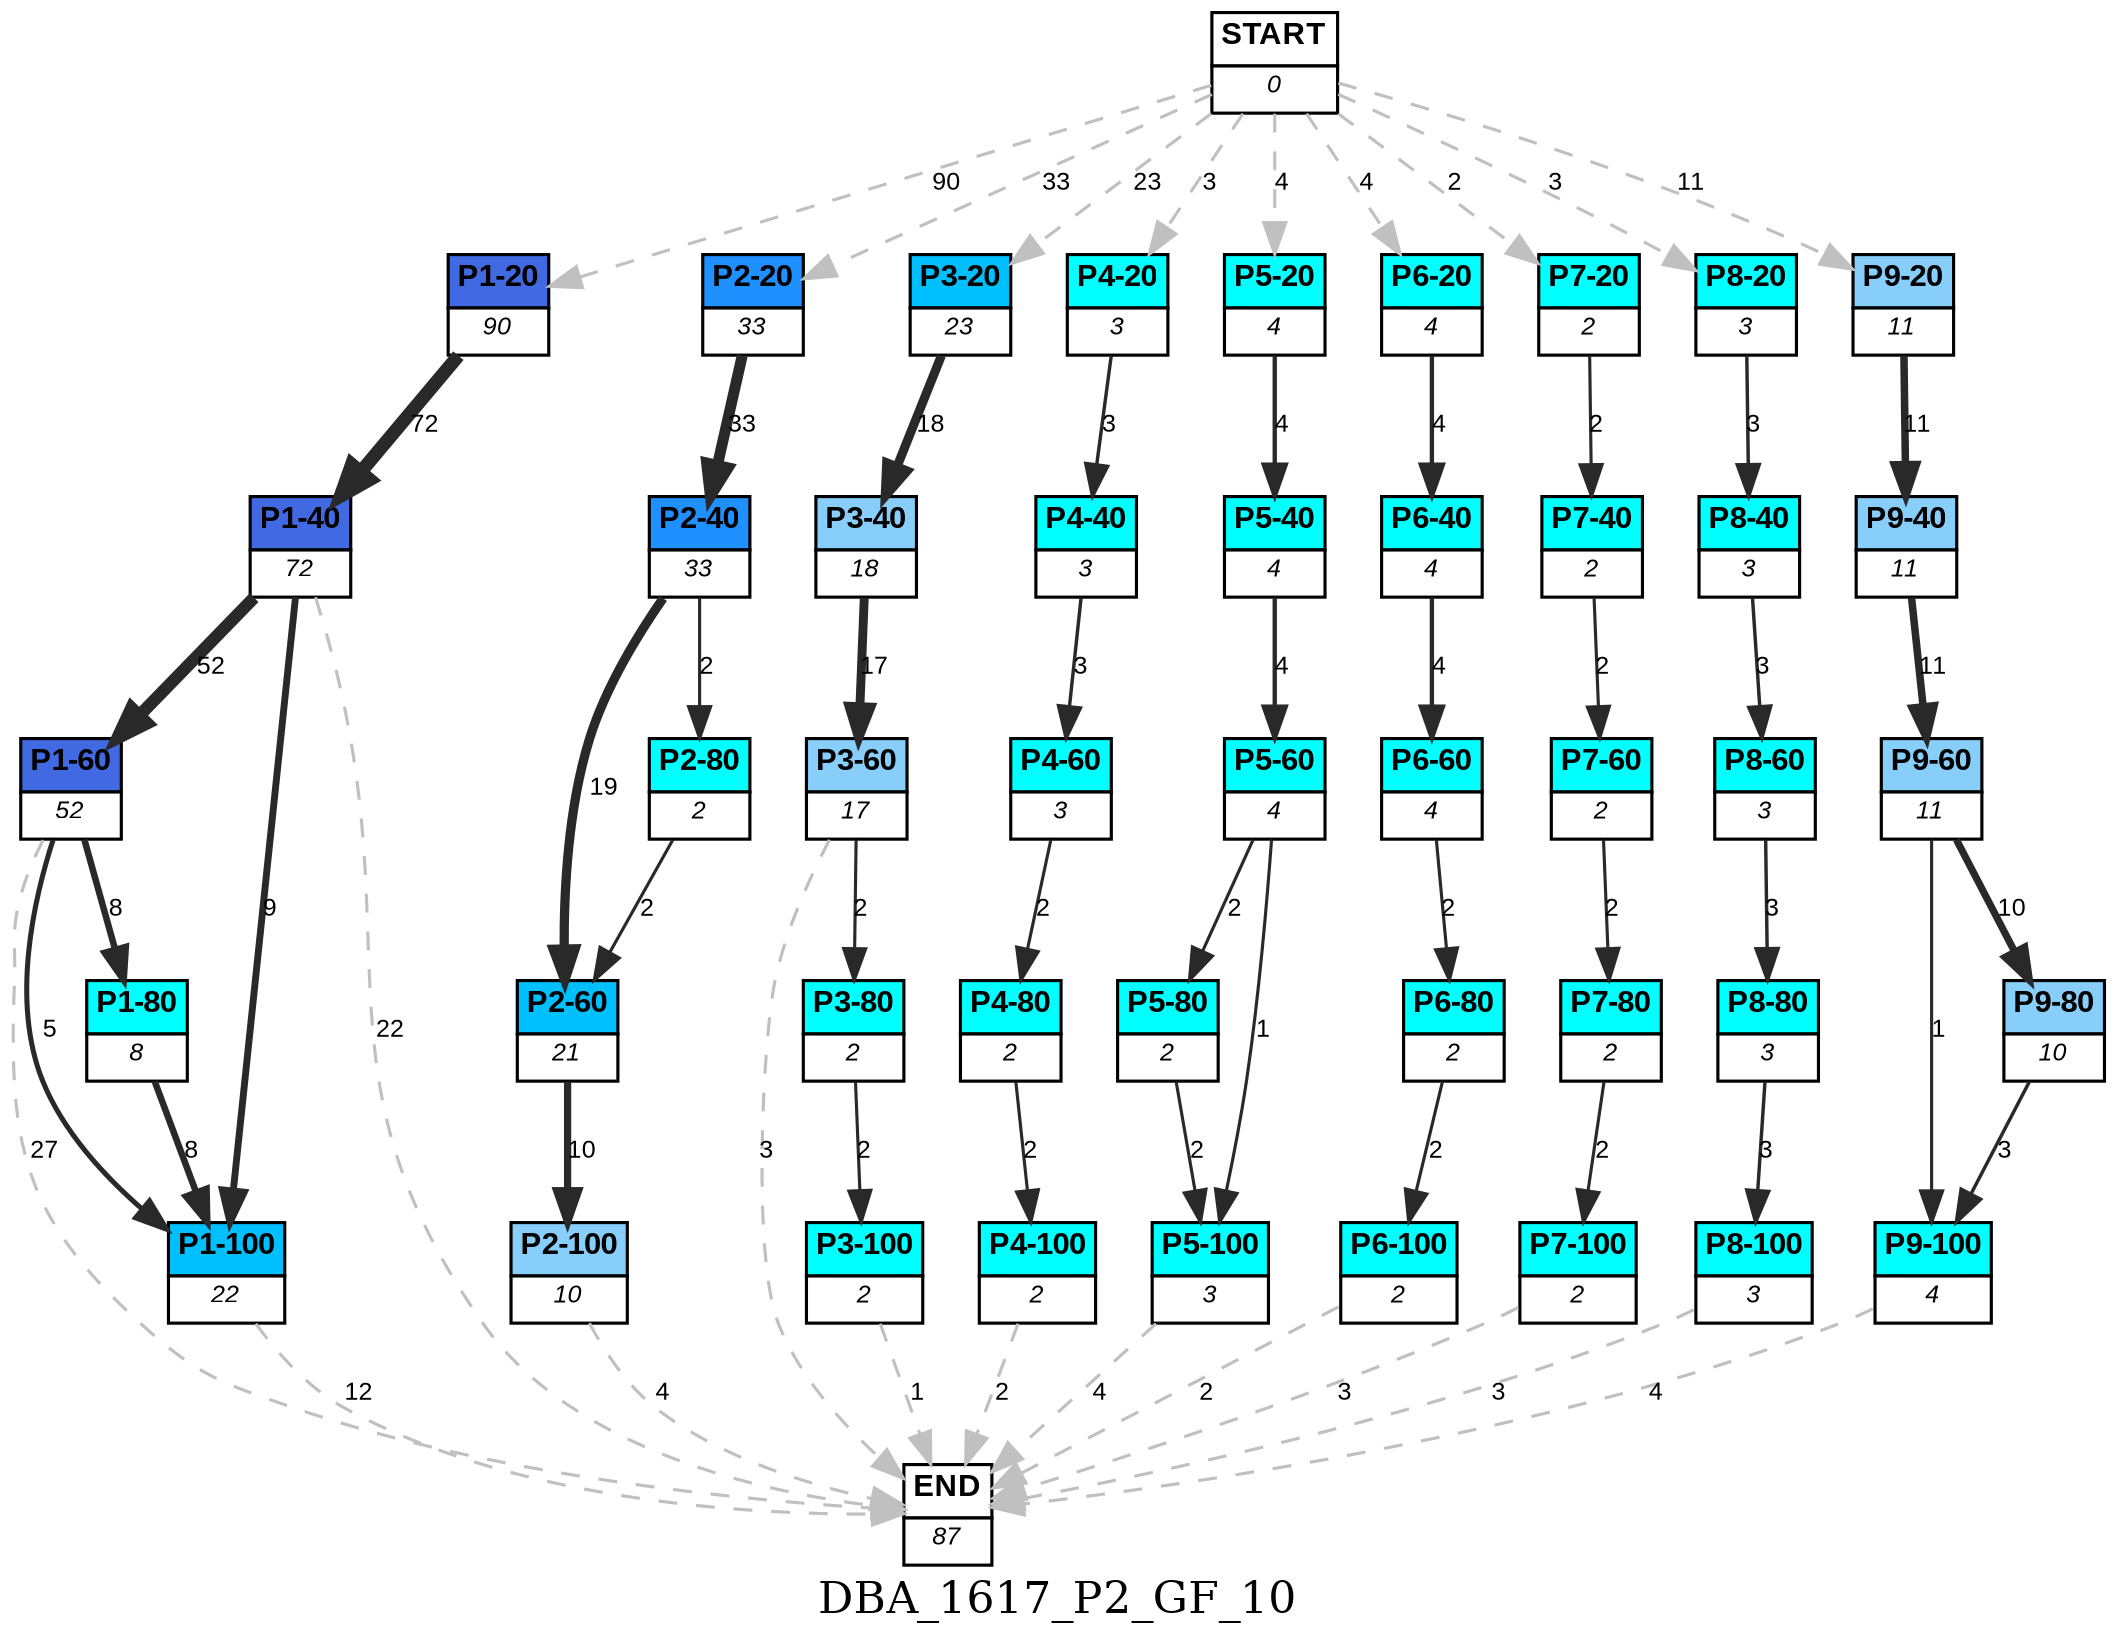 digraph DBA_1617_P2_GF_10 {
	label=DBA_1617_P2_GF_10;
	dpi = 150
	size="16,11!";
	margin = 0;
"START" [shape=plain, label=<<table border="0" cellborder="1" cellspacing="0"><tr><td bgcolor="white"><FONT face="Arial" POINT-SIZE="10"><b>START</b></FONT></td></tr><tr><td bgcolor="white"><FONT face="Arial" POINT-SIZE="8"><i>0</i></FONT></td></tr></table>>]

"P1-20" [shape=plain, label=<<table border="0" cellborder="1" cellspacing="0"><tr><td bgcolor="royalblue"><FONT face="Arial" POINT-SIZE="10"><b>P1-20</b></FONT></td></tr><tr><td bgcolor="white"><FONT face="Arial" POINT-SIZE="8"><i>90</i></FONT></td></tr></table>>]

"P1-40" [shape=plain, label=<<table border="0" cellborder="1" cellspacing="0"><tr><td bgcolor="royalblue"><FONT face="Arial" POINT-SIZE="10"><b>P1-40</b></FONT></td></tr><tr><td bgcolor="white"><FONT face="Arial" POINT-SIZE="8"><i>72</i></FONT></td></tr></table>>]

"P1-60" [shape=plain, label=<<table border="0" cellborder="1" cellspacing="0"><tr><td bgcolor="royalblue"><FONT face="Arial" POINT-SIZE="10"><b>P1-60</b></FONT></td></tr><tr><td bgcolor="white"><FONT face="Arial" POINT-SIZE="8"><i>52</i></FONT></td></tr></table>>]

"P2-20" [shape=plain, label=<<table border="0" cellborder="1" cellspacing="0"><tr><td bgcolor="dodgerblue"><FONT face="Arial" POINT-SIZE="10"><b>P2-20</b></FONT></td></tr><tr><td bgcolor="white"><FONT face="Arial" POINT-SIZE="8"><i>33</i></FONT></td></tr></table>>]

"P2-40" [shape=plain, label=<<table border="0" cellborder="1" cellspacing="0"><tr><td bgcolor="dodgerblue"><FONT face="Arial" POINT-SIZE="10"><b>P2-40</b></FONT></td></tr><tr><td bgcolor="white"><FONT face="Arial" POINT-SIZE="8"><i>33</i></FONT></td></tr></table>>]

"P1-100" [shape=plain, label=<<table border="0" cellborder="1" cellspacing="0"><tr><td bgcolor="deepskyblue"><FONT face="Arial" POINT-SIZE="10"><b>P1-100</b></FONT></td></tr><tr><td bgcolor="white"><FONT face="Arial" POINT-SIZE="8"><i>22</i></FONT></td></tr></table>>]

"P2-60" [shape=plain, label=<<table border="0" cellborder="1" cellspacing="0"><tr><td bgcolor="deepskyblue"><FONT face="Arial" POINT-SIZE="10"><b>P2-60</b></FONT></td></tr><tr><td bgcolor="white"><FONT face="Arial" POINT-SIZE="8"><i>21</i></FONT></td></tr></table>>]

"P2-100" [shape=plain, label=<<table border="0" cellborder="1" cellspacing="0"><tr><td bgcolor="lightskyblue"><FONT face="Arial" POINT-SIZE="10"><b>P2-100</b></FONT></td></tr><tr><td bgcolor="white"><FONT face="Arial" POINT-SIZE="8"><i>10</i></FONT></td></tr></table>>]

"P3-20" [shape=plain, label=<<table border="0" cellborder="1" cellspacing="0"><tr><td bgcolor="deepskyblue"><FONT face="Arial" POINT-SIZE="10"><b>P3-20</b></FONT></td></tr><tr><td bgcolor="white"><FONT face="Arial" POINT-SIZE="8"><i>23</i></FONT></td></tr></table>>]

"P3-40" [shape=plain, label=<<table border="0" cellborder="1" cellspacing="0"><tr><td bgcolor="lightskyblue"><FONT face="Arial" POINT-SIZE="10"><b>P3-40</b></FONT></td></tr><tr><td bgcolor="white"><FONT face="Arial" POINT-SIZE="8"><i>18</i></FONT></td></tr></table>>]

"P3-60" [shape=plain, label=<<table border="0" cellborder="1" cellspacing="0"><tr><td bgcolor="lightskyblue"><FONT face="Arial" POINT-SIZE="10"><b>P3-60</b></FONT></td></tr><tr><td bgcolor="white"><FONT face="Arial" POINT-SIZE="8"><i>17</i></FONT></td></tr></table>>]

"P4-20" [shape=plain, label=<<table border="0" cellborder="1" cellspacing="0"><tr><td bgcolor="aqua"><FONT face="Arial" POINT-SIZE="10"><b>P4-20</b></FONT></td></tr><tr><td bgcolor="white"><FONT face="Arial" POINT-SIZE="8"><i>3</i></FONT></td></tr></table>>]

"P4-40" [shape=plain, label=<<table border="0" cellborder="1" cellspacing="0"><tr><td bgcolor="aqua"><FONT face="Arial" POINT-SIZE="10"><b>P4-40</b></FONT></td></tr><tr><td bgcolor="white"><FONT face="Arial" POINT-SIZE="8"><i>3</i></FONT></td></tr></table>>]

"P4-60" [shape=plain, label=<<table border="0" cellborder="1" cellspacing="0"><tr><td bgcolor="aqua"><FONT face="Arial" POINT-SIZE="10"><b>P4-60</b></FONT></td></tr><tr><td bgcolor="white"><FONT face="Arial" POINT-SIZE="8"><i>3</i></FONT></td></tr></table>>]

"P5-20" [shape=plain, label=<<table border="0" cellborder="1" cellspacing="0"><tr><td bgcolor="aqua"><FONT face="Arial" POINT-SIZE="10"><b>P5-20</b></FONT></td></tr><tr><td bgcolor="white"><FONT face="Arial" POINT-SIZE="8"><i>4</i></FONT></td></tr></table>>]

"P5-40" [shape=plain, label=<<table border="0" cellborder="1" cellspacing="0"><tr><td bgcolor="aqua"><FONT face="Arial" POINT-SIZE="10"><b>P5-40</b></FONT></td></tr><tr><td bgcolor="white"><FONT face="Arial" POINT-SIZE="8"><i>4</i></FONT></td></tr></table>>]

"P5-60" [shape=plain, label=<<table border="0" cellborder="1" cellspacing="0"><tr><td bgcolor="aqua"><FONT face="Arial" POINT-SIZE="10"><b>P5-60</b></FONT></td></tr><tr><td bgcolor="white"><FONT face="Arial" POINT-SIZE="8"><i>4</i></FONT></td></tr></table>>]

"P5-100" [shape=plain, label=<<table border="0" cellborder="1" cellspacing="0"><tr><td bgcolor="aqua"><FONT face="Arial" POINT-SIZE="10"><b>P5-100</b></FONT></td></tr><tr><td bgcolor="white"><FONT face="Arial" POINT-SIZE="8"><i>3</i></FONT></td></tr></table>>]

"P6-20" [shape=plain, label=<<table border="0" cellborder="1" cellspacing="0"><tr><td bgcolor="aqua"><FONT face="Arial" POINT-SIZE="10"><b>P6-20</b></FONT></td></tr><tr><td bgcolor="white"><FONT face="Arial" POINT-SIZE="8"><i>4</i></FONT></td></tr></table>>]

"P6-40" [shape=plain, label=<<table border="0" cellborder="1" cellspacing="0"><tr><td bgcolor="aqua"><FONT face="Arial" POINT-SIZE="10"><b>P6-40</b></FONT></td></tr><tr><td bgcolor="white"><FONT face="Arial" POINT-SIZE="8"><i>4</i></FONT></td></tr></table>>]

"P6-60" [shape=plain, label=<<table border="0" cellborder="1" cellspacing="0"><tr><td bgcolor="aqua"><FONT face="Arial" POINT-SIZE="10"><b>P6-60</b></FONT></td></tr><tr><td bgcolor="white"><FONT face="Arial" POINT-SIZE="8"><i>4</i></FONT></td></tr></table>>]

"P3-80" [shape=plain, label=<<table border="0" cellborder="1" cellspacing="0"><tr><td bgcolor="aqua"><FONT face="Arial" POINT-SIZE="10"><b>P3-80</b></FONT></td></tr><tr><td bgcolor="white"><FONT face="Arial" POINT-SIZE="8"><i>2</i></FONT></td></tr></table>>]

"P3-100" [shape=plain, label=<<table border="0" cellborder="1" cellspacing="0"><tr><td bgcolor="aqua"><FONT face="Arial" POINT-SIZE="10"><b>P3-100</b></FONT></td></tr><tr><td bgcolor="white"><FONT face="Arial" POINT-SIZE="8"><i>2</i></FONT></td></tr></table>>]

"P1-80" [shape=plain, label=<<table border="0" cellborder="1" cellspacing="0"><tr><td bgcolor="aqua"><FONT face="Arial" POINT-SIZE="10"><b>P1-80</b></FONT></td></tr><tr><td bgcolor="white"><FONT face="Arial" POINT-SIZE="8"><i>8</i></FONT></td></tr></table>>]

"P2-80" [shape=plain, label=<<table border="0" cellborder="1" cellspacing="0"><tr><td bgcolor="aqua"><FONT face="Arial" POINT-SIZE="10"><b>P2-80</b></FONT></td></tr><tr><td bgcolor="white"><FONT face="Arial" POINT-SIZE="8"><i>2</i></FONT></td></tr></table>>]

"P4-80" [shape=plain, label=<<table border="0" cellborder="1" cellspacing="0"><tr><td bgcolor="aqua"><FONT face="Arial" POINT-SIZE="10"><b>P4-80</b></FONT></td></tr><tr><td bgcolor="white"><FONT face="Arial" POINT-SIZE="8"><i>2</i></FONT></td></tr></table>>]

"P4-100" [shape=plain, label=<<table border="0" cellborder="1" cellspacing="0"><tr><td bgcolor="aqua"><FONT face="Arial" POINT-SIZE="10"><b>P4-100</b></FONT></td></tr><tr><td bgcolor="white"><FONT face="Arial" POINT-SIZE="8"><i>2</i></FONT></td></tr></table>>]

"P5-80" [shape=plain, label=<<table border="0" cellborder="1" cellspacing="0"><tr><td bgcolor="aqua"><FONT face="Arial" POINT-SIZE="10"><b>P5-80</b></FONT></td></tr><tr><td bgcolor="white"><FONT face="Arial" POINT-SIZE="8"><i>2</i></FONT></td></tr></table>>]

"P6-80" [shape=plain, label=<<table border="0" cellborder="1" cellspacing="0"><tr><td bgcolor="aqua"><FONT face="Arial" POINT-SIZE="10"><b>P6-80</b></FONT></td></tr><tr><td bgcolor="white"><FONT face="Arial" POINT-SIZE="8"><i>2</i></FONT></td></tr></table>>]

"P6-100" [shape=plain, label=<<table border="0" cellborder="1" cellspacing="0"><tr><td bgcolor="aqua"><FONT face="Arial" POINT-SIZE="10"><b>P6-100</b></FONT></td></tr><tr><td bgcolor="white"><FONT face="Arial" POINT-SIZE="8"><i>2</i></FONT></td></tr></table>>]

"P7-20" [shape=plain, label=<<table border="0" cellborder="1" cellspacing="0"><tr><td bgcolor="aqua"><FONT face="Arial" POINT-SIZE="10"><b>P7-20</b></FONT></td></tr><tr><td bgcolor="white"><FONT face="Arial" POINT-SIZE="8"><i>2</i></FONT></td></tr></table>>]

"P7-40" [shape=plain, label=<<table border="0" cellborder="1" cellspacing="0"><tr><td bgcolor="aqua"><FONT face="Arial" POINT-SIZE="10"><b>P7-40</b></FONT></td></tr><tr><td bgcolor="white"><FONT face="Arial" POINT-SIZE="8"><i>2</i></FONT></td></tr></table>>]

"P7-60" [shape=plain, label=<<table border="0" cellborder="1" cellspacing="0"><tr><td bgcolor="aqua"><FONT face="Arial" POINT-SIZE="10"><b>P7-60</b></FONT></td></tr><tr><td bgcolor="white"><FONT face="Arial" POINT-SIZE="8"><i>2</i></FONT></td></tr></table>>]

"P7-80" [shape=plain, label=<<table border="0" cellborder="1" cellspacing="0"><tr><td bgcolor="aqua"><FONT face="Arial" POINT-SIZE="10"><b>P7-80</b></FONT></td></tr><tr><td bgcolor="white"><FONT face="Arial" POINT-SIZE="8"><i>2</i></FONT></td></tr></table>>]

"P7-100" [shape=plain, label=<<table border="0" cellborder="1" cellspacing="0"><tr><td bgcolor="aqua"><FONT face="Arial" POINT-SIZE="10"><b>P7-100</b></FONT></td></tr><tr><td bgcolor="white"><FONT face="Arial" POINT-SIZE="8"><i>2</i></FONT></td></tr></table>>]

"P8-20" [shape=plain, label=<<table border="0" cellborder="1" cellspacing="0"><tr><td bgcolor="aqua"><FONT face="Arial" POINT-SIZE="10"><b>P8-20</b></FONT></td></tr><tr><td bgcolor="white"><FONT face="Arial" POINT-SIZE="8"><i>3</i></FONT></td></tr></table>>]

"P8-40" [shape=plain, label=<<table border="0" cellborder="1" cellspacing="0"><tr><td bgcolor="aqua"><FONT face="Arial" POINT-SIZE="10"><b>P8-40</b></FONT></td></tr><tr><td bgcolor="white"><FONT face="Arial" POINT-SIZE="8"><i>3</i></FONT></td></tr></table>>]

"P8-60" [shape=plain, label=<<table border="0" cellborder="1" cellspacing="0"><tr><td bgcolor="aqua"><FONT face="Arial" POINT-SIZE="10"><b>P8-60</b></FONT></td></tr><tr><td bgcolor="white"><FONT face="Arial" POINT-SIZE="8"><i>3</i></FONT></td></tr></table>>]

"P8-80" [shape=plain, label=<<table border="0" cellborder="1" cellspacing="0"><tr><td bgcolor="aqua"><FONT face="Arial" POINT-SIZE="10"><b>P8-80</b></FONT></td></tr><tr><td bgcolor="white"><FONT face="Arial" POINT-SIZE="8"><i>3</i></FONT></td></tr></table>>]

"P8-100" [shape=plain, label=<<table border="0" cellborder="1" cellspacing="0"><tr><td bgcolor="aqua"><FONT face="Arial" POINT-SIZE="10"><b>P8-100</b></FONT></td></tr><tr><td bgcolor="white"><FONT face="Arial" POINT-SIZE="8"><i>3</i></FONT></td></tr></table>>]

"P9-20" [shape=plain, label=<<table border="0" cellborder="1" cellspacing="0"><tr><td bgcolor="lightskyblue"><FONT face="Arial" POINT-SIZE="10"><b>P9-20</b></FONT></td></tr><tr><td bgcolor="white"><FONT face="Arial" POINT-SIZE="8"><i>11</i></FONT></td></tr></table>>]

"P9-40" [shape=plain, label=<<table border="0" cellborder="1" cellspacing="0"><tr><td bgcolor="lightskyblue"><FONT face="Arial" POINT-SIZE="10"><b>P9-40</b></FONT></td></tr><tr><td bgcolor="white"><FONT face="Arial" POINT-SIZE="8"><i>11</i></FONT></td></tr></table>>]

"P9-60" [shape=plain, label=<<table border="0" cellborder="1" cellspacing="0"><tr><td bgcolor="lightskyblue"><FONT face="Arial" POINT-SIZE="10"><b>P9-60</b></FONT></td></tr><tr><td bgcolor="white"><FONT face="Arial" POINT-SIZE="8"><i>11</i></FONT></td></tr></table>>]

"P9-80" [shape=plain, label=<<table border="0" cellborder="1" cellspacing="0"><tr><td bgcolor="lightskyblue"><FONT face="Arial" POINT-SIZE="10"><b>P9-80</b></FONT></td></tr><tr><td bgcolor="white"><FONT face="Arial" POINT-SIZE="8"><i>10</i></FONT></td></tr></table>>]

"P9-100" [shape=plain, label=<<table border="0" cellborder="1" cellspacing="0"><tr><td bgcolor="aqua"><FONT face="Arial" POINT-SIZE="10"><b>P9-100</b></FONT></td></tr><tr><td bgcolor="white"><FONT face="Arial" POINT-SIZE="8"><i>4</i></FONT></td></tr></table>>]

"END" [shape=plain, label=<<table border="0" cellborder="1" cellspacing="0"><tr><td bgcolor="white"><FONT face="Arial" POINT-SIZE="10"><b>END</b></FONT></td></tr><tr><td bgcolor="white"><FONT face="Arial" POINT-SIZE="8"><i>87</i></FONT></td></tr></table>>]

"START" -> "P1-20" [ style = dashed color=grey label ="90" labelfloat=false fontname="Arial" fontsize=8]

"START" -> "P2-20" [ style = dashed color=grey label ="33" labelfloat=false fontname="Arial" fontsize=8]

"START" -> "P3-20" [ style = dashed color=grey label ="23" labelfloat=false fontname="Arial" fontsize=8]

"START" -> "P4-20" [ style = dashed color=grey label ="3" labelfloat=false fontname="Arial" fontsize=8]

"START" -> "P5-20" [ style = dashed color=grey label ="4" labelfloat=false fontname="Arial" fontsize=8]

"START" -> "P6-20" [ style = dashed color=grey label ="4" labelfloat=false fontname="Arial" fontsize=8]

"START" -> "P7-20" [ style = dashed color=grey label ="2" labelfloat=false fontname="Arial" fontsize=8]

"START" -> "P8-20" [ style = dashed color=grey label ="3" labelfloat=false fontname="Arial" fontsize=8]

"START" -> "P9-20" [ style = dashed color=grey label ="11" labelfloat=false fontname="Arial" fontsize=8]

"P1-20" -> "P1-40" [ color=grey16 penwidth = "4.27666611901606"label ="72" labelfloat=false fontname="Arial" fontsize=8]

"P1-40" -> "P1-60" [ color=grey16 penwidth = "3.95124371858143"label ="52" labelfloat=false fontname="Arial" fontsize=8]

"P1-40" -> "P1-100" [ color=grey16 penwidth = "2.19722457733622"label ="9" labelfloat=false fontname="Arial" fontsize=8]

"P1-40" -> "END" [ style = dashed color=grey label ="22" labelfloat=false fontname="Arial" fontsize=8]

"P1-60" -> "P1-100" [ color=grey16 penwidth = "1.6094379124341"label ="5" labelfloat=false fontname="Arial" fontsize=8]

"P1-60" -> "P1-80" [ color=grey16 penwidth = "2.07944154167984"label ="8" labelfloat=false fontname="Arial" fontsize=8]

"P1-60" -> "END" [ style = dashed color=grey label ="27" labelfloat=false fontname="Arial" fontsize=8]

"P2-20" -> "P2-40" [ color=grey16 penwidth = "3.49650756146648"label ="33" labelfloat=false fontname="Arial" fontsize=8]

"P2-40" -> "P2-60" [ color=grey16 penwidth = "2.94443897916644"label ="19" labelfloat=false fontname="Arial" fontsize=8]

"P2-40" -> "P2-80" [ color=grey16 penwidth = "1"label ="2" labelfloat=false fontname="Arial" fontsize=8]

"P1-100" -> "END" [ style = dashed color=grey label ="12" labelfloat=false fontname="Arial" fontsize=8]

"P2-60" -> "P2-100" [ color=grey16 penwidth = "2.30258509299405"label ="10" labelfloat=false fontname="Arial" fontsize=8]

"P2-100" -> "END" [ style = dashed color=grey label ="4" labelfloat=false fontname="Arial" fontsize=8]

"P3-20" -> "P3-40" [ color=grey16 penwidth = "2.89037175789616"label ="18" labelfloat=false fontname="Arial" fontsize=8]

"P3-40" -> "P3-60" [ color=grey16 penwidth = "2.83321334405622"label ="17" labelfloat=false fontname="Arial" fontsize=8]

"P3-60" -> "P3-80" [ color=grey16 penwidth = "1"label ="2" labelfloat=false fontname="Arial" fontsize=8]

"P3-60" -> "END" [ style = dashed color=grey label ="3" labelfloat=false fontname="Arial" fontsize=8]

"P4-20" -> "P4-40" [ color=grey16 penwidth = "1.09861228866811"label ="3" labelfloat=false fontname="Arial" fontsize=8]

"P4-40" -> "P4-60" [ color=grey16 penwidth = "1.09861228866811"label ="3" labelfloat=false fontname="Arial" fontsize=8]

"P4-60" -> "P4-80" [ color=grey16 penwidth = "1"label ="2" labelfloat=false fontname="Arial" fontsize=8]

"P5-20" -> "P5-40" [ color=grey16 penwidth = "1.38629436111989"label ="4" labelfloat=false fontname="Arial" fontsize=8]

"P5-40" -> "P5-60" [ color=grey16 penwidth = "1.38629436111989"label ="4" labelfloat=false fontname="Arial" fontsize=8]

"P5-60" -> "P5-100" [ color=grey16 penwidth = "1"label ="1" labelfloat=false fontname="Arial" fontsize=8]

"P5-60" -> "P5-80" [ color=grey16 penwidth = "1"label ="2" labelfloat=false fontname="Arial" fontsize=8]

"P5-100" -> "END" [ style = dashed color=grey label ="4" labelfloat=false fontname="Arial" fontsize=8]

"P6-20" -> "P6-40" [ color=grey16 penwidth = "1.38629436111989"label ="4" labelfloat=false fontname="Arial" fontsize=8]

"P6-40" -> "P6-60" [ color=grey16 penwidth = "1.38629436111989"label ="4" labelfloat=false fontname="Arial" fontsize=8]

"P6-60" -> "P6-80" [ color=grey16 penwidth = "1"label ="2" labelfloat=false fontname="Arial" fontsize=8]

"P3-80" -> "P3-100" [ color=grey16 penwidth = "1"label ="2" labelfloat=false fontname="Arial" fontsize=8]

"P3-100" -> "END" [ style = dashed color=grey label ="1" labelfloat=false fontname="Arial" fontsize=8]

"P1-80" -> "P1-100" [ color=grey16 penwidth = "2.07944154167984"label ="8" labelfloat=false fontname="Arial" fontsize=8]

"P2-80" -> "P2-60" [ color=grey16 penwidth = "1"label ="2" labelfloat=false fontname="Arial" fontsize=8]

"P4-80" -> "P4-100" [ color=grey16 penwidth = "1"label ="2" labelfloat=false fontname="Arial" fontsize=8]

"P4-100" -> "END" [ style = dashed color=grey label ="2" labelfloat=false fontname="Arial" fontsize=8]

"P5-80" -> "P5-100" [ color=grey16 penwidth = "1"label ="2" labelfloat=false fontname="Arial" fontsize=8]

"P6-80" -> "P6-100" [ color=grey16 penwidth = "1"label ="2" labelfloat=false fontname="Arial" fontsize=8]

"P6-100" -> "END" [ style = dashed color=grey label ="2" labelfloat=false fontname="Arial" fontsize=8]

"P7-20" -> "P7-40" [ color=grey16 penwidth = "1"label ="2" labelfloat=false fontname="Arial" fontsize=8]

"P7-40" -> "P7-60" [ color=grey16 penwidth = "1"label ="2" labelfloat=false fontname="Arial" fontsize=8]

"P7-60" -> "P7-80" [ color=grey16 penwidth = "1"label ="2" labelfloat=false fontname="Arial" fontsize=8]

"P7-80" -> "P7-100" [ color=grey16 penwidth = "1"label ="2" labelfloat=false fontname="Arial" fontsize=8]

"P7-100" -> "END" [ style = dashed color=grey label ="3" labelfloat=false fontname="Arial" fontsize=8]

"P8-20" -> "P8-40" [ color=grey16 penwidth = "1.09861228866811"label ="3" labelfloat=false fontname="Arial" fontsize=8]

"P8-40" -> "P8-60" [ color=grey16 penwidth = "1.09861228866811"label ="3" labelfloat=false fontname="Arial" fontsize=8]

"P8-60" -> "P8-80" [ color=grey16 penwidth = "1.09861228866811"label ="3" labelfloat=false fontname="Arial" fontsize=8]

"P8-80" -> "P8-100" [ color=grey16 penwidth = "1.09861228866811"label ="3" labelfloat=false fontname="Arial" fontsize=8]

"P8-100" -> "END" [ style = dashed color=grey label ="3" labelfloat=false fontname="Arial" fontsize=8]

"P9-20" -> "P9-40" [ color=grey16 penwidth = "2.39789527279837"label ="11" labelfloat=false fontname="Arial" fontsize=8]

"P9-40" -> "P9-60" [ color=grey16 penwidth = "2.39789527279837"label ="11" labelfloat=false fontname="Arial" fontsize=8]

"P9-60" -> "P9-80" [ color=grey16 penwidth = "2.30258509299405"label ="10" labelfloat=false fontname="Arial" fontsize=8]

"P9-60" -> "P9-100" [ color=grey16 penwidth = "1"label ="1" labelfloat=false fontname="Arial" fontsize=8]

"P9-80" -> "P9-100" [ color=grey16 penwidth = "1.09861228866811"label ="3" labelfloat=false fontname="Arial" fontsize=8]

"P9-100" -> "END" [ style = dashed color=grey label ="4" labelfloat=false fontname="Arial" fontsize=8]

}
